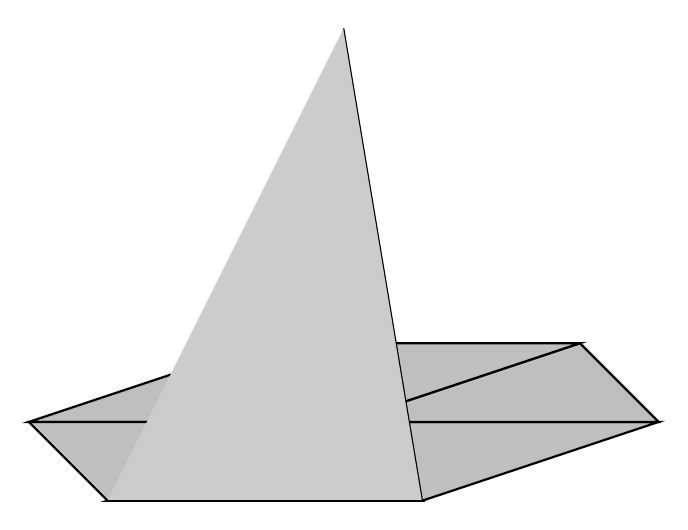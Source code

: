 \begin{tikzpicture}

% Define coordinates for vertices
\coordinate (A) at (0,0);
\coordinate (B) at (4,0);
\coordinate (C) at (7,1);
\coordinate (D) at (6,2);
\coordinate (E) at (2,2);
\coordinate (F) at (-1,1);
\coordinate (P) at (3,1);
\coordinate (Q) at (3,6);

% Draw triangles
\draw[thick] (A) -- (B) -- (P) -- cycle;
\draw[thick,fill={gray!50}] (B) -- (C) -- (P) -- cycle;
\draw[thick,fill={gray!50}] (C) -- (D) -- (P) -- cycle;
\draw[thick,fill={gray!50}] (D) -- (E) -- (P) -- cycle;
\draw[thick,fill={gray!50}] (E) -- (F) -- (P) -- cycle;
\draw[thick,fill={gray!50}] (F) -- (A) -- (P) -- cycle;

% Draw the shape function
\draw[fill={gray!40}] (A) -- (B) -- (Q);

\end{tikzpicture}

%%% Local Variables:
%%% mode: latex
%%% TeX-master: "linear-hat"
%%% End:
